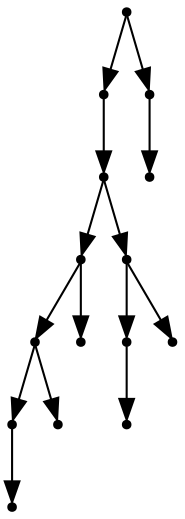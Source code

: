 digraph {
  14 [shape=point];
  11 [shape=point];
  10 [shape=point];
  5 [shape=point];
  3 [shape=point];
  1 [shape=point];
  0 [shape=point];
  2 [shape=point];
  4 [shape=point];
  9 [shape=point];
  7 [shape=point];
  6 [shape=point];
  8 [shape=point];
  13 [shape=point];
  12 [shape=point];
14 -> 11;
11 -> 10;
10 -> 5;
5 -> 3;
3 -> 1;
1 -> 0;
3 -> 2;
5 -> 4;
10 -> 9;
9 -> 7;
7 -> 6;
9 -> 8;
14 -> 13;
13 -> 12;
}
